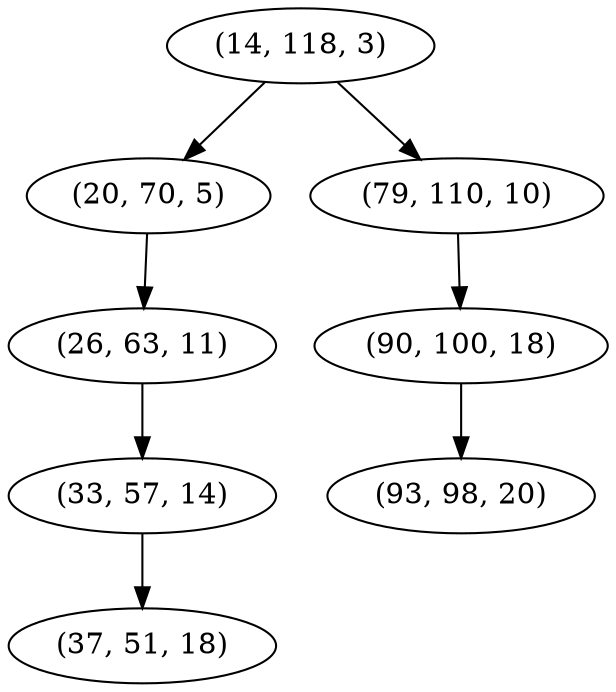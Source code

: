 digraph tree {
    "(14, 118, 3)";
    "(20, 70, 5)";
    "(26, 63, 11)";
    "(33, 57, 14)";
    "(37, 51, 18)";
    "(79, 110, 10)";
    "(90, 100, 18)";
    "(93, 98, 20)";
    "(14, 118, 3)" -> "(20, 70, 5)";
    "(14, 118, 3)" -> "(79, 110, 10)";
    "(20, 70, 5)" -> "(26, 63, 11)";
    "(26, 63, 11)" -> "(33, 57, 14)";
    "(33, 57, 14)" -> "(37, 51, 18)";
    "(79, 110, 10)" -> "(90, 100, 18)";
    "(90, 100, 18)" -> "(93, 98, 20)";
}
